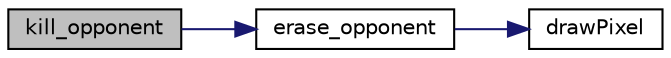 digraph "kill_opponent"
{
 // LATEX_PDF_SIZE
  edge [fontname="Helvetica",fontsize="10",labelfontname="Helvetica",labelfontsize="10"];
  node [fontname="Helvetica",fontsize="10",shape=record];
  rankdir="LR";
  Node1 [label="kill_opponent",height=0.2,width=0.4,color="black", fillcolor="grey75", style="filled", fontcolor="black",tooltip=" "];
  Node1 -> Node2 [color="midnightblue",fontsize="10",style="solid",fontname="Helvetica"];
  Node2 [label="erase_opponent",height=0.2,width=0.4,color="black", fillcolor="white", style="filled",URL="$_opponents_8c.html#a193a4a3e914becc3f34ce1d381777853",tooltip=" "];
  Node2 -> Node3 [color="midnightblue",fontsize="10",style="solid",fontname="Helvetica"];
  Node3 [label="drawPixel",height=0.2,width=0.4,color="black", fillcolor="white", style="filled",URL="$_videocard_8c.html#a6091a4bd04596e6e8e39b7dee1e1b118",tooltip="Draws a certain pixel with a specific colour in the secondary buffer."];
}
